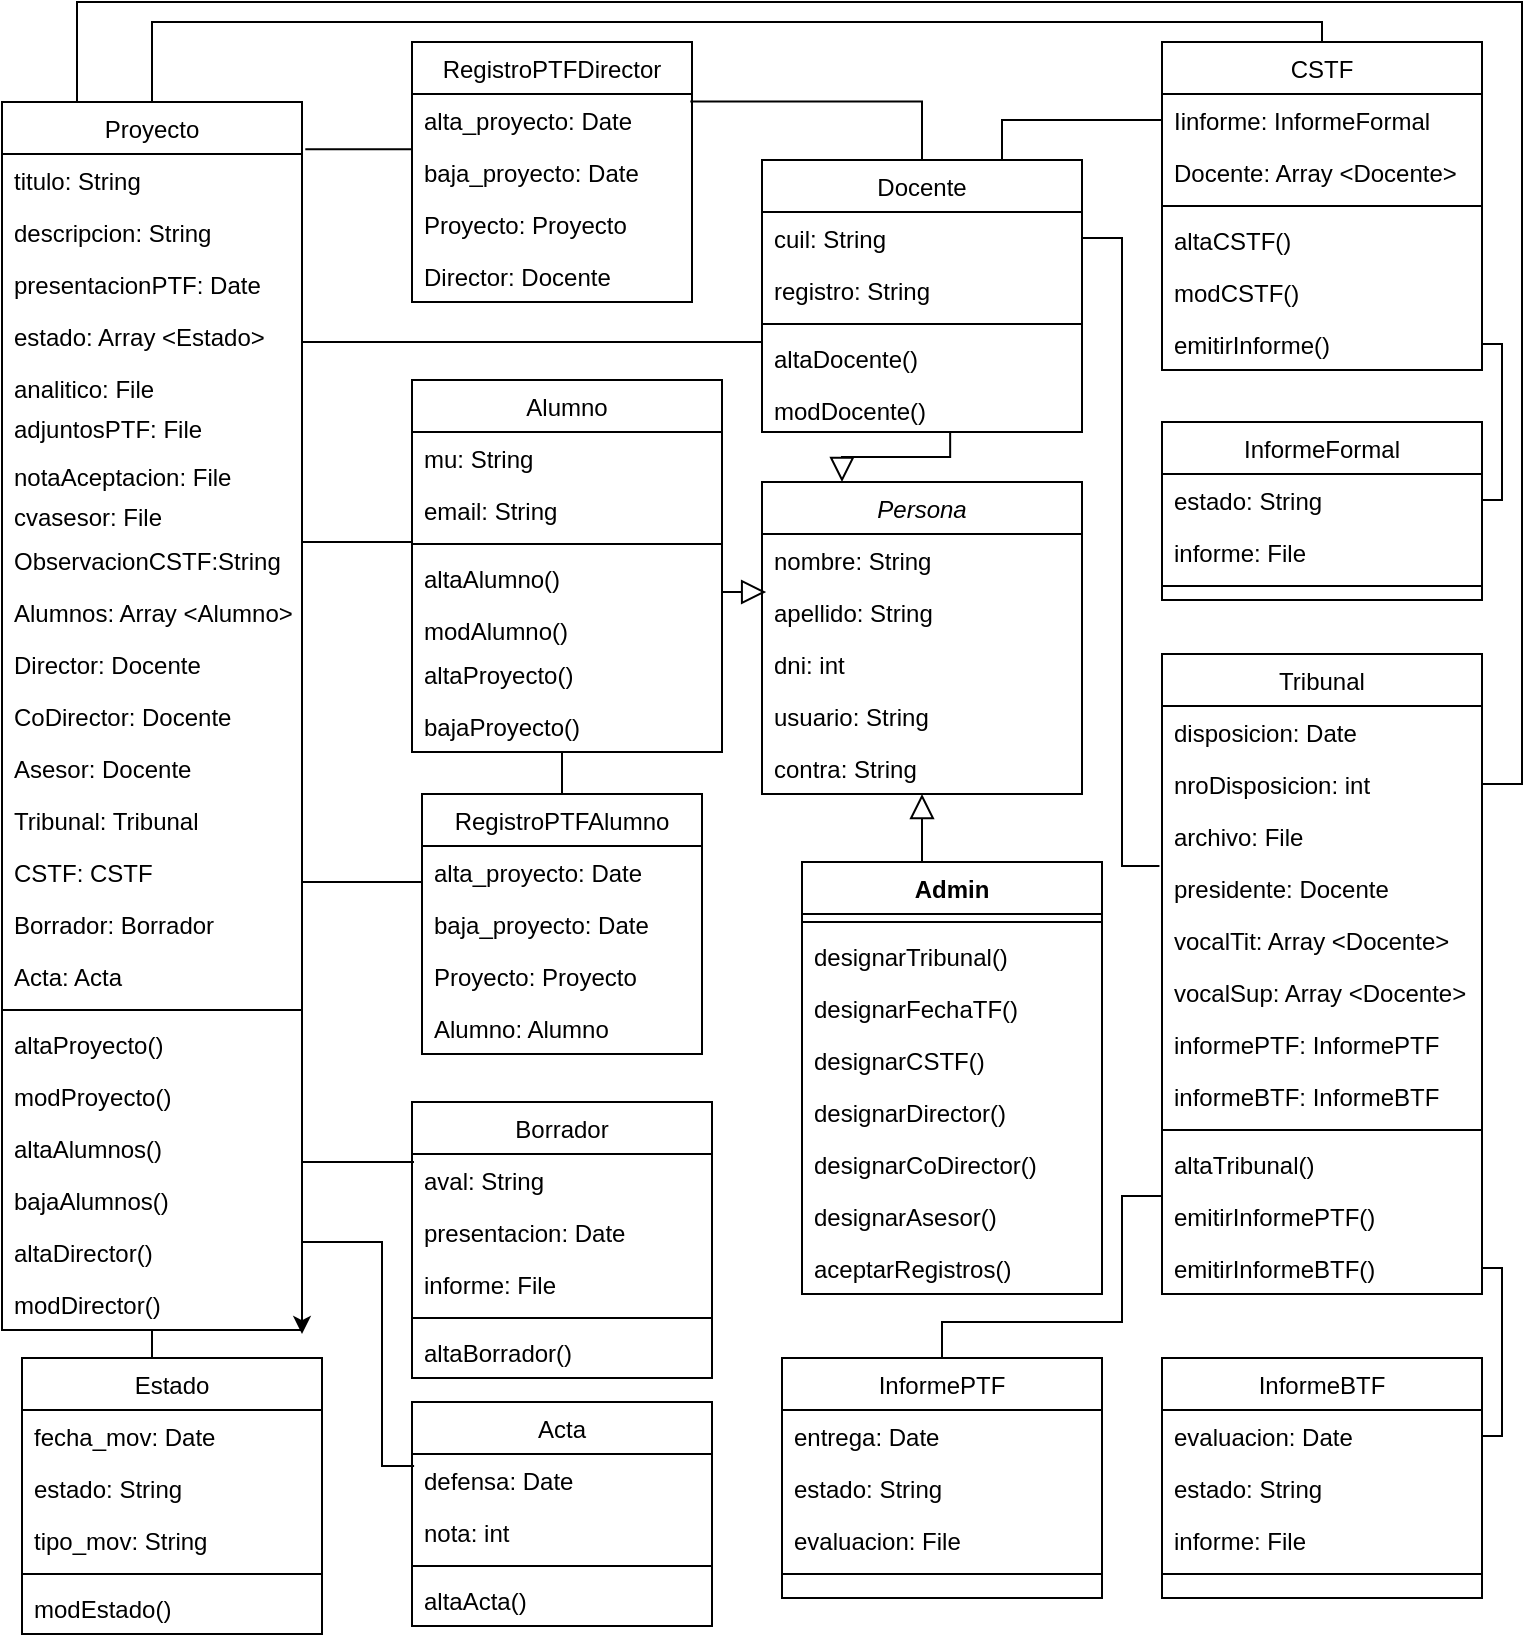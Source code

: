 <mxfile version="21.7.1" type="github">
  <diagram id="C5RBs43oDa-KdzZeNtuy" name="Page-1">
    <mxGraphModel dx="1674" dy="824" grid="1" gridSize="10" guides="1" tooltips="1" connect="1" arrows="1" fold="1" page="1" pageScale="1" pageWidth="827" pageHeight="1169" math="0" shadow="0">
      <root>
        <mxCell id="WIyWlLk6GJQsqaUBKTNV-0" />
        <mxCell id="WIyWlLk6GJQsqaUBKTNV-1" parent="WIyWlLk6GJQsqaUBKTNV-0" />
        <mxCell id="zkfFHV4jXpPFQw0GAbJ--0" value="Persona" style="swimlane;fontStyle=2;align=center;verticalAlign=top;childLayout=stackLayout;horizontal=1;startSize=26;horizontalStack=0;resizeParent=1;resizeLast=0;collapsible=1;marginBottom=0;rounded=0;shadow=0;strokeWidth=1;" parent="WIyWlLk6GJQsqaUBKTNV-1" vertex="1">
          <mxGeometry x="420" y="450" width="160" height="156" as="geometry">
            <mxRectangle x="230" y="140" width="160" height="26" as="alternateBounds" />
          </mxGeometry>
        </mxCell>
        <mxCell id="zkfFHV4jXpPFQw0GAbJ--1" value="nombre: String" style="text;align=left;verticalAlign=top;spacingLeft=4;spacingRight=4;overflow=hidden;rotatable=0;points=[[0,0.5],[1,0.5]];portConstraint=eastwest;" parent="zkfFHV4jXpPFQw0GAbJ--0" vertex="1">
          <mxGeometry y="26" width="160" height="26" as="geometry" />
        </mxCell>
        <mxCell id="zkfFHV4jXpPFQw0GAbJ--2" value="apellido: String" style="text;align=left;verticalAlign=top;spacingLeft=4;spacingRight=4;overflow=hidden;rotatable=0;points=[[0,0.5],[1,0.5]];portConstraint=eastwest;rounded=0;shadow=0;html=0;" parent="zkfFHV4jXpPFQw0GAbJ--0" vertex="1">
          <mxGeometry y="52" width="160" height="26" as="geometry" />
        </mxCell>
        <mxCell id="zkfFHV4jXpPFQw0GAbJ--3" value="dni: int&#xa;&#xa;" style="text;align=left;verticalAlign=top;spacingLeft=4;spacingRight=4;overflow=hidden;rotatable=0;points=[[0,0.5],[1,0.5]];portConstraint=eastwest;rounded=0;shadow=0;html=0;" parent="zkfFHV4jXpPFQw0GAbJ--0" vertex="1">
          <mxGeometry y="78" width="160" height="26" as="geometry" />
        </mxCell>
        <mxCell id="7Mly_BTtdw34i1whpnwI-66" value="usuario: String" style="text;align=left;verticalAlign=top;spacingLeft=4;spacingRight=4;overflow=hidden;rotatable=0;points=[[0,0.5],[1,0.5]];portConstraint=eastwest;rounded=0;shadow=0;html=0;" parent="zkfFHV4jXpPFQw0GAbJ--0" vertex="1">
          <mxGeometry y="104" width="160" height="26" as="geometry" />
        </mxCell>
        <mxCell id="7Mly_BTtdw34i1whpnwI-67" value="contra: String" style="text;align=left;verticalAlign=top;spacingLeft=4;spacingRight=4;overflow=hidden;rotatable=0;points=[[0,0.5],[1,0.5]];portConstraint=eastwest;rounded=0;shadow=0;html=0;" parent="zkfFHV4jXpPFQw0GAbJ--0" vertex="1">
          <mxGeometry y="130" width="160" height="26" as="geometry" />
        </mxCell>
        <mxCell id="zkfFHV4jXpPFQw0GAbJ--6" value="Alumno" style="swimlane;fontStyle=0;align=center;verticalAlign=top;childLayout=stackLayout;horizontal=1;startSize=26;horizontalStack=0;resizeParent=1;resizeLast=0;collapsible=1;marginBottom=0;rounded=0;shadow=0;strokeWidth=1;" parent="WIyWlLk6GJQsqaUBKTNV-1" vertex="1">
          <mxGeometry x="245" y="399" width="155" height="186" as="geometry">
            <mxRectangle x="130" y="380" width="160" height="26" as="alternateBounds" />
          </mxGeometry>
        </mxCell>
        <mxCell id="zkfFHV4jXpPFQw0GAbJ--7" value="mu: String" style="text;align=left;verticalAlign=top;spacingLeft=4;spacingRight=4;overflow=hidden;rotatable=0;points=[[0,0.5],[1,0.5]];portConstraint=eastwest;" parent="zkfFHV4jXpPFQw0GAbJ--6" vertex="1">
          <mxGeometry y="26" width="155" height="26" as="geometry" />
        </mxCell>
        <mxCell id="zkfFHV4jXpPFQw0GAbJ--8" value="email: String" style="text;align=left;verticalAlign=top;spacingLeft=4;spacingRight=4;overflow=hidden;rotatable=0;points=[[0,0.5],[1,0.5]];portConstraint=eastwest;rounded=0;shadow=0;html=0;" parent="zkfFHV4jXpPFQw0GAbJ--6" vertex="1">
          <mxGeometry y="52" width="155" height="26" as="geometry" />
        </mxCell>
        <mxCell id="zkfFHV4jXpPFQw0GAbJ--9" value="" style="line;html=1;strokeWidth=1;align=left;verticalAlign=middle;spacingTop=-1;spacingLeft=3;spacingRight=3;rotatable=0;labelPosition=right;points=[];portConstraint=eastwest;" parent="zkfFHV4jXpPFQw0GAbJ--6" vertex="1">
          <mxGeometry y="78" width="155" height="8" as="geometry" />
        </mxCell>
        <mxCell id="zkfFHV4jXpPFQw0GAbJ--11" value="altaAlumno()" style="text;align=left;verticalAlign=top;spacingLeft=4;spacingRight=4;overflow=hidden;rotatable=0;points=[[0,0.5],[1,0.5]];portConstraint=eastwest;" parent="zkfFHV4jXpPFQw0GAbJ--6" vertex="1">
          <mxGeometry y="86" width="155" height="26" as="geometry" />
        </mxCell>
        <mxCell id="7Mly_BTtdw34i1whpnwI-2" value="modAlumno()" style="text;align=left;verticalAlign=top;spacingLeft=4;spacingRight=4;overflow=hidden;rotatable=0;points=[[0,0.5],[1,0.5]];portConstraint=eastwest;" parent="zkfFHV4jXpPFQw0GAbJ--6" vertex="1">
          <mxGeometry y="112" width="155" height="22" as="geometry" />
        </mxCell>
        <mxCell id="7Mly_BTtdw34i1whpnwI-3" value="altaProyecto()&#xa;" style="text;align=left;verticalAlign=top;spacingLeft=4;spacingRight=4;overflow=hidden;rotatable=0;points=[[0,0.5],[1,0.5]];portConstraint=eastwest;" parent="zkfFHV4jXpPFQw0GAbJ--6" vertex="1">
          <mxGeometry y="134" width="155" height="26" as="geometry" />
        </mxCell>
        <mxCell id="7Mly_BTtdw34i1whpnwI-4" value="bajaProyecto()&#xa;" style="text;align=left;verticalAlign=top;spacingLeft=4;spacingRight=4;overflow=hidden;rotatable=0;points=[[0,0.5],[1,0.5]];portConstraint=eastwest;" parent="zkfFHV4jXpPFQw0GAbJ--6" vertex="1">
          <mxGeometry y="160" width="155" height="24" as="geometry" />
        </mxCell>
        <mxCell id="zkfFHV4jXpPFQw0GAbJ--12" value="" style="endArrow=block;endSize=10;endFill=0;shadow=0;strokeWidth=1;rounded=0;edgeStyle=elbowEdgeStyle;elbow=vertical;entryX=0.013;entryY=1.115;entryDx=0;entryDy=0;entryPerimeter=0;" parent="WIyWlLk6GJQsqaUBKTNV-1" source="zkfFHV4jXpPFQw0GAbJ--6" target="zkfFHV4jXpPFQw0GAbJ--1" edge="1">
          <mxGeometry width="160" relative="1" as="geometry">
            <mxPoint x="200" y="203" as="sourcePoint" />
            <mxPoint x="200" y="203" as="targetPoint" />
          </mxGeometry>
        </mxCell>
        <mxCell id="zkfFHV4jXpPFQw0GAbJ--13" value="Docente&#xa;" style="swimlane;fontStyle=0;align=center;verticalAlign=top;childLayout=stackLayout;horizontal=1;startSize=26;horizontalStack=0;resizeParent=1;resizeLast=0;collapsible=1;marginBottom=0;rounded=0;shadow=0;strokeWidth=1;" parent="WIyWlLk6GJQsqaUBKTNV-1" vertex="1">
          <mxGeometry x="420" y="289" width="160" height="136" as="geometry">
            <mxRectangle x="340" y="380" width="170" height="26" as="alternateBounds" />
          </mxGeometry>
        </mxCell>
        <mxCell id="zkfFHV4jXpPFQw0GAbJ--14" value="cuil: String" style="text;align=left;verticalAlign=top;spacingLeft=4;spacingRight=4;overflow=hidden;rotatable=0;points=[[0,0.5],[1,0.5]];portConstraint=eastwest;" parent="zkfFHV4jXpPFQw0GAbJ--13" vertex="1">
          <mxGeometry y="26" width="160" height="26" as="geometry" />
        </mxCell>
        <mxCell id="7Mly_BTtdw34i1whpnwI-275" value="registro: String" style="text;align=left;verticalAlign=top;spacingLeft=4;spacingRight=4;overflow=hidden;rotatable=0;points=[[0,0.5],[1,0.5]];portConstraint=eastwest;" parent="zkfFHV4jXpPFQw0GAbJ--13" vertex="1">
          <mxGeometry y="52" width="160" height="26" as="geometry" />
        </mxCell>
        <mxCell id="zkfFHV4jXpPFQw0GAbJ--15" value="" style="line;html=1;strokeWidth=1;align=left;verticalAlign=middle;spacingTop=-1;spacingLeft=3;spacingRight=3;rotatable=0;labelPosition=right;points=[];portConstraint=eastwest;" parent="zkfFHV4jXpPFQw0GAbJ--13" vertex="1">
          <mxGeometry y="78" width="160" height="8" as="geometry" />
        </mxCell>
        <mxCell id="7Mly_BTtdw34i1whpnwI-37" value="altaDocente()" style="text;align=left;verticalAlign=top;spacingLeft=4;spacingRight=4;overflow=hidden;rotatable=0;points=[[0,0.5],[1,0.5]];portConstraint=eastwest;" parent="zkfFHV4jXpPFQw0GAbJ--13" vertex="1">
          <mxGeometry y="86" width="160" height="26" as="geometry" />
        </mxCell>
        <mxCell id="7Mly_BTtdw34i1whpnwI-38" value="modDocente()" style="text;align=left;verticalAlign=top;spacingLeft=4;spacingRight=4;overflow=hidden;rotatable=0;points=[[0,0.5],[1,0.5]];portConstraint=eastwest;" parent="zkfFHV4jXpPFQw0GAbJ--13" vertex="1">
          <mxGeometry y="112" width="160" height="24" as="geometry" />
        </mxCell>
        <mxCell id="zkfFHV4jXpPFQw0GAbJ--16" value="" style="endArrow=block;endSize=10;endFill=0;shadow=0;strokeWidth=1;rounded=0;edgeStyle=elbowEdgeStyle;elbow=vertical;exitX=0.588;exitY=1;exitDx=0;exitDy=0;entryX=0.25;entryY=0;entryDx=0;entryDy=0;exitPerimeter=0;" parent="WIyWlLk6GJQsqaUBKTNV-1" source="7Mly_BTtdw34i1whpnwI-38" target="zkfFHV4jXpPFQw0GAbJ--0" edge="1">
          <mxGeometry width="160" relative="1" as="geometry">
            <mxPoint x="210" y="373" as="sourcePoint" />
            <mxPoint x="470" y="430" as="targetPoint" />
            <Array as="points" />
          </mxGeometry>
        </mxCell>
        <mxCell id="zkfFHV4jXpPFQw0GAbJ--17" value="Proyecto" style="swimlane;fontStyle=0;align=center;verticalAlign=top;childLayout=stackLayout;horizontal=1;startSize=26;horizontalStack=0;resizeParent=1;resizeLast=0;collapsible=1;marginBottom=0;rounded=0;shadow=0;strokeWidth=1;" parent="WIyWlLk6GJQsqaUBKTNV-1" vertex="1">
          <mxGeometry x="40" y="260" width="150" height="614" as="geometry">
            <mxRectangle x="130" y="570" width="160" height="26" as="alternateBounds" />
          </mxGeometry>
        </mxCell>
        <mxCell id="7Mly_BTtdw34i1whpnwI-48" value="titulo: String" style="text;align=left;verticalAlign=top;spacingLeft=4;spacingRight=4;overflow=hidden;rotatable=0;points=[[0,0.5],[1,0.5]];portConstraint=eastwest;" parent="zkfFHV4jXpPFQw0GAbJ--17" vertex="1">
          <mxGeometry y="26" width="150" height="26" as="geometry" />
        </mxCell>
        <mxCell id="7Mly_BTtdw34i1whpnwI-49" value="descripcion: String" style="text;align=left;verticalAlign=top;spacingLeft=4;spacingRight=4;overflow=hidden;rotatable=0;points=[[0,0.5],[1,0.5]];portConstraint=eastwest;" parent="zkfFHV4jXpPFQw0GAbJ--17" vertex="1">
          <mxGeometry y="52" width="150" height="26" as="geometry" />
        </mxCell>
        <mxCell id="7Mly_BTtdw34i1whpnwI-41" value="presentacionPTF: Date" style="text;align=left;verticalAlign=top;spacingLeft=4;spacingRight=4;overflow=hidden;rotatable=0;points=[[0,0.5],[1,0.5]];portConstraint=eastwest;" parent="zkfFHV4jXpPFQw0GAbJ--17" vertex="1">
          <mxGeometry y="78" width="150" height="26" as="geometry" />
        </mxCell>
        <mxCell id="7Mly_BTtdw34i1whpnwI-200" value="estado: Array &lt;Estado&gt;" style="text;align=left;verticalAlign=top;spacingLeft=4;spacingRight=4;overflow=hidden;rotatable=0;points=[[0,0.5],[1,0.5]];portConstraint=eastwest;" parent="zkfFHV4jXpPFQw0GAbJ--17" vertex="1">
          <mxGeometry y="104" width="150" height="26" as="geometry" />
        </mxCell>
        <mxCell id="7Mly_BTtdw34i1whpnwI-53" value="analitico: File" style="text;align=left;verticalAlign=top;spacingLeft=4;spacingRight=4;overflow=hidden;rotatable=0;points=[[0,0.5],[1,0.5]];portConstraint=eastwest;" parent="zkfFHV4jXpPFQw0GAbJ--17" vertex="1">
          <mxGeometry y="130" width="150" height="20" as="geometry" />
        </mxCell>
        <mxCell id="7Mly_BTtdw34i1whpnwI-52" value="adjuntosPTF: File" style="text;align=left;verticalAlign=top;spacingLeft=4;spacingRight=4;overflow=hidden;rotatable=0;points=[[0,0.5],[1,0.5]];portConstraint=eastwest;" parent="zkfFHV4jXpPFQw0GAbJ--17" vertex="1">
          <mxGeometry y="150" width="150" height="24" as="geometry" />
        </mxCell>
        <mxCell id="7Mly_BTtdw34i1whpnwI-50" value="notaAceptacion: File" style="text;align=left;verticalAlign=top;spacingLeft=4;spacingRight=4;overflow=hidden;rotatable=0;points=[[0,0.5],[1,0.5]];portConstraint=eastwest;" parent="zkfFHV4jXpPFQw0GAbJ--17" vertex="1">
          <mxGeometry y="174" width="150" height="20" as="geometry" />
        </mxCell>
        <mxCell id="7Mly_BTtdw34i1whpnwI-54" value="cvasesor: File" style="text;align=left;verticalAlign=top;spacingLeft=4;spacingRight=4;overflow=hidden;rotatable=0;points=[[0,0.5],[1,0.5]];portConstraint=eastwest;" parent="zkfFHV4jXpPFQw0GAbJ--17" vertex="1">
          <mxGeometry y="194" width="150" height="22" as="geometry" />
        </mxCell>
        <mxCell id="1zvsKbtkhT0saR-_APPX-0" value="ObservacionCSTF:String" style="text;align=left;verticalAlign=top;spacingLeft=4;spacingRight=4;overflow=hidden;rotatable=0;points=[[0,0.5],[1,0.5]];portConstraint=eastwest;" vertex="1" parent="zkfFHV4jXpPFQw0GAbJ--17">
          <mxGeometry y="216" width="150" height="26" as="geometry" />
        </mxCell>
        <mxCell id="7Mly_BTtdw34i1whpnwI-137" value="Alumnos: Array &lt;Alumno&gt;" style="text;align=left;verticalAlign=top;spacingLeft=4;spacingRight=4;overflow=hidden;rotatable=0;points=[[0,0.5],[1,0.5]];portConstraint=eastwest;" parent="zkfFHV4jXpPFQw0GAbJ--17" vertex="1">
          <mxGeometry y="242" width="150" height="26" as="geometry" />
        </mxCell>
        <mxCell id="7Mly_BTtdw34i1whpnwI-40" value="Director: Docente&#xa;" style="text;align=left;verticalAlign=top;spacingLeft=4;spacingRight=4;overflow=hidden;rotatable=0;points=[[0,0.5],[1,0.5]];portConstraint=eastwest;" parent="zkfFHV4jXpPFQw0GAbJ--17" vertex="1">
          <mxGeometry y="268" width="150" height="26" as="geometry" />
        </mxCell>
        <mxCell id="7Mly_BTtdw34i1whpnwI-39" value="CoDirector: Docente&#xa;" style="text;align=left;verticalAlign=top;spacingLeft=4;spacingRight=4;overflow=hidden;rotatable=0;points=[[0,0.5],[1,0.5]];portConstraint=eastwest;" parent="zkfFHV4jXpPFQw0GAbJ--17" vertex="1">
          <mxGeometry y="294" width="150" height="26" as="geometry" />
        </mxCell>
        <mxCell id="7Mly_BTtdw34i1whpnwI-47" value="Asesor: Docente" style="text;align=left;verticalAlign=top;spacingLeft=4;spacingRight=4;overflow=hidden;rotatable=0;points=[[0,0.5],[1,0.5]];portConstraint=eastwest;" parent="zkfFHV4jXpPFQw0GAbJ--17" vertex="1">
          <mxGeometry y="320" width="150" height="26" as="geometry" />
        </mxCell>
        <mxCell id="7Mly_BTtdw34i1whpnwI-114" value="Tribunal: Tribunal&#xa;" style="text;align=left;verticalAlign=top;spacingLeft=4;spacingRight=4;overflow=hidden;rotatable=0;points=[[0,0.5],[1,0.5]];portConstraint=eastwest;" parent="zkfFHV4jXpPFQw0GAbJ--17" vertex="1">
          <mxGeometry y="346" width="150" height="26" as="geometry" />
        </mxCell>
        <mxCell id="7Mly_BTtdw34i1whpnwI-115" value="CSTF: CSTF" style="text;align=left;verticalAlign=top;spacingLeft=4;spacingRight=4;overflow=hidden;rotatable=0;points=[[0,0.5],[1,0.5]];portConstraint=eastwest;" parent="zkfFHV4jXpPFQw0GAbJ--17" vertex="1">
          <mxGeometry y="372" width="150" height="26" as="geometry" />
        </mxCell>
        <mxCell id="7Mly_BTtdw34i1whpnwI-166" value="Borrador: Borrador" style="text;align=left;verticalAlign=top;spacingLeft=4;spacingRight=4;overflow=hidden;rotatable=0;points=[[0,0.5],[1,0.5]];portConstraint=eastwest;" parent="zkfFHV4jXpPFQw0GAbJ--17" vertex="1">
          <mxGeometry y="398" width="150" height="26" as="geometry" />
        </mxCell>
        <mxCell id="7Mly_BTtdw34i1whpnwI-136" value="Acta: Acta" style="text;align=left;verticalAlign=top;spacingLeft=4;spacingRight=4;overflow=hidden;rotatable=0;points=[[0,0.5],[1,0.5]];portConstraint=eastwest;" parent="zkfFHV4jXpPFQw0GAbJ--17" vertex="1">
          <mxGeometry y="424" width="150" height="26" as="geometry" />
        </mxCell>
        <mxCell id="zkfFHV4jXpPFQw0GAbJ--23" value="" style="line;html=1;strokeWidth=1;align=left;verticalAlign=middle;spacingTop=-1;spacingLeft=3;spacingRight=3;rotatable=0;labelPosition=right;points=[];portConstraint=eastwest;" parent="zkfFHV4jXpPFQw0GAbJ--17" vertex="1">
          <mxGeometry y="450" width="150" height="8" as="geometry" />
        </mxCell>
        <mxCell id="zkfFHV4jXpPFQw0GAbJ--24" value="altaProyecto()" style="text;align=left;verticalAlign=top;spacingLeft=4;spacingRight=4;overflow=hidden;rotatable=0;points=[[0,0.5],[1,0.5]];portConstraint=eastwest;" parent="zkfFHV4jXpPFQw0GAbJ--17" vertex="1">
          <mxGeometry y="458" width="150" height="26" as="geometry" />
        </mxCell>
        <mxCell id="7Mly_BTtdw34i1whpnwI-194" value="modProyecto()" style="text;align=left;verticalAlign=top;spacingLeft=4;spacingRight=4;overflow=hidden;rotatable=0;points=[[0,0.5],[1,0.5]];portConstraint=eastwest;" parent="zkfFHV4jXpPFQw0GAbJ--17" vertex="1">
          <mxGeometry y="484" width="150" height="26" as="geometry" />
        </mxCell>
        <mxCell id="zkfFHV4jXpPFQw0GAbJ--25" value="altaAlumnos()" style="text;align=left;verticalAlign=top;spacingLeft=4;spacingRight=4;overflow=hidden;rotatable=0;points=[[0,0.5],[1,0.5]];portConstraint=eastwest;" parent="zkfFHV4jXpPFQw0GAbJ--17" vertex="1">
          <mxGeometry y="510" width="150" height="26" as="geometry" />
        </mxCell>
        <mxCell id="7Mly_BTtdw34i1whpnwI-44" value="bajaAlumnos()" style="text;align=left;verticalAlign=top;spacingLeft=4;spacingRight=4;overflow=hidden;rotatable=0;points=[[0,0.5],[1,0.5]];portConstraint=eastwest;" parent="zkfFHV4jXpPFQw0GAbJ--17" vertex="1">
          <mxGeometry y="536" width="150" height="26" as="geometry" />
        </mxCell>
        <mxCell id="7Mly_BTtdw34i1whpnwI-45" value="altaDirector()" style="text;align=left;verticalAlign=top;spacingLeft=4;spacingRight=4;overflow=hidden;rotatable=0;points=[[0,0.5],[1,0.5]];portConstraint=eastwest;" parent="zkfFHV4jXpPFQw0GAbJ--17" vertex="1">
          <mxGeometry y="562" width="150" height="26" as="geometry" />
        </mxCell>
        <mxCell id="7Mly_BTtdw34i1whpnwI-46" value="modDirector()" style="text;align=left;verticalAlign=top;spacingLeft=4;spacingRight=4;overflow=hidden;rotatable=0;points=[[0,0.5],[1,0.5]];portConstraint=eastwest;" parent="zkfFHV4jXpPFQw0GAbJ--17" vertex="1">
          <mxGeometry y="588" width="150" height="26" as="geometry" />
        </mxCell>
        <mxCell id="7Mly_BTtdw34i1whpnwI-230" style="edgeStyle=orthogonalEdgeStyle;rounded=0;orthogonalLoop=1;jettySize=auto;html=1;exitX=1;exitY=1;exitDx=0;exitDy=0;entryX=1;entryY=1.077;entryDx=0;entryDy=0;entryPerimeter=0;" parent="zkfFHV4jXpPFQw0GAbJ--17" source="zkfFHV4jXpPFQw0GAbJ--17" target="7Mly_BTtdw34i1whpnwI-46" edge="1">
          <mxGeometry relative="1" as="geometry" />
        </mxCell>
        <mxCell id="7Mly_BTtdw34i1whpnwI-5" value="" style="endArrow=none;html=1;edgeStyle=orthogonalEdgeStyle;rounded=0;" parent="WIyWlLk6GJQsqaUBKTNV-1" edge="1">
          <mxGeometry relative="1" as="geometry">
            <mxPoint x="245" y="490" as="sourcePoint" />
            <mxPoint x="190" y="480" as="targetPoint" />
            <Array as="points">
              <mxPoint x="245" y="480" />
            </Array>
          </mxGeometry>
        </mxCell>
        <mxCell id="7Mly_BTtdw34i1whpnwI-15" value="" style="endArrow=none;html=1;edgeStyle=orthogonalEdgeStyle;rounded=0;exitX=0;exitY=0.5;exitDx=0;exitDy=0;entryX=1;entryY=0.5;entryDx=0;entryDy=0;" parent="WIyWlLk6GJQsqaUBKTNV-1" target="7Mly_BTtdw34i1whpnwI-200" edge="1">
          <mxGeometry relative="1" as="geometry">
            <mxPoint x="420" y="330" as="sourcePoint" />
            <mxPoint x="193" y="334" as="targetPoint" />
            <Array as="points">
              <mxPoint x="420" y="380" />
              <mxPoint x="190" y="380" />
            </Array>
          </mxGeometry>
        </mxCell>
        <mxCell id="7Mly_BTtdw34i1whpnwI-61" value="CSTF" style="swimlane;fontStyle=0;align=center;verticalAlign=top;childLayout=stackLayout;horizontal=1;startSize=26;horizontalStack=0;resizeParent=1;resizeLast=0;collapsible=1;marginBottom=0;rounded=0;shadow=0;strokeWidth=1;" parent="WIyWlLk6GJQsqaUBKTNV-1" vertex="1">
          <mxGeometry x="620" y="230" width="160" height="164" as="geometry">
            <mxRectangle x="340" y="380" width="170" height="26" as="alternateBounds" />
          </mxGeometry>
        </mxCell>
        <mxCell id="7Mly_BTtdw34i1whpnwI-265" value="Iinforme: InformeFormal" style="text;align=left;verticalAlign=top;spacingLeft=4;spacingRight=4;overflow=hidden;rotatable=0;points=[[0,0.5],[1,0.5]];portConstraint=eastwest;" parent="7Mly_BTtdw34i1whpnwI-61" vertex="1">
          <mxGeometry y="26" width="160" height="26" as="geometry" />
        </mxCell>
        <mxCell id="7Mly_BTtdw34i1whpnwI-116" value="Docente: Array &lt;Docente&gt;" style="text;align=left;verticalAlign=top;spacingLeft=4;spacingRight=4;overflow=hidden;rotatable=0;points=[[0,0.5],[1,0.5]];portConstraint=eastwest;" parent="7Mly_BTtdw34i1whpnwI-61" vertex="1">
          <mxGeometry y="52" width="160" height="26" as="geometry" />
        </mxCell>
        <mxCell id="7Mly_BTtdw34i1whpnwI-63" value="" style="line;html=1;strokeWidth=1;align=left;verticalAlign=middle;spacingTop=-1;spacingLeft=3;spacingRight=3;rotatable=0;labelPosition=right;points=[];portConstraint=eastwest;" parent="7Mly_BTtdw34i1whpnwI-61" vertex="1">
          <mxGeometry y="78" width="160" height="8" as="geometry" />
        </mxCell>
        <mxCell id="7Mly_BTtdw34i1whpnwI-203" value="altaCSTF()" style="text;align=left;verticalAlign=top;spacingLeft=4;spacingRight=4;overflow=hidden;rotatable=0;points=[[0,0.5],[1,0.5]];portConstraint=eastwest;" parent="7Mly_BTtdw34i1whpnwI-61" vertex="1">
          <mxGeometry y="86" width="160" height="26" as="geometry" />
        </mxCell>
        <mxCell id="7Mly_BTtdw34i1whpnwI-202" value="modCSTF()" style="text;align=left;verticalAlign=top;spacingLeft=4;spacingRight=4;overflow=hidden;rotatable=0;points=[[0,0.5],[1,0.5]];portConstraint=eastwest;" parent="7Mly_BTtdw34i1whpnwI-61" vertex="1">
          <mxGeometry y="112" width="160" height="26" as="geometry" />
        </mxCell>
        <mxCell id="7Mly_BTtdw34i1whpnwI-64" value="emitirInforme()" style="text;align=left;verticalAlign=top;spacingLeft=4;spacingRight=4;overflow=hidden;rotatable=0;points=[[0,0.5],[1,0.5]];portConstraint=eastwest;" parent="7Mly_BTtdw34i1whpnwI-61" vertex="1">
          <mxGeometry y="138" width="160" height="26" as="geometry" />
        </mxCell>
        <mxCell id="7Mly_BTtdw34i1whpnwI-71" value="Tribunal" style="swimlane;fontStyle=0;align=center;verticalAlign=top;childLayout=stackLayout;horizontal=1;startSize=26;horizontalStack=0;resizeParent=1;resizeLast=0;collapsible=1;marginBottom=0;rounded=0;shadow=0;strokeWidth=1;" parent="WIyWlLk6GJQsqaUBKTNV-1" vertex="1">
          <mxGeometry x="620" y="536" width="160" height="320" as="geometry">
            <mxRectangle x="130" y="380" width="160" height="26" as="alternateBounds" />
          </mxGeometry>
        </mxCell>
        <mxCell id="7Mly_BTtdw34i1whpnwI-80" value="disposicion: Date&#xa;" style="text;align=left;verticalAlign=top;spacingLeft=4;spacingRight=4;overflow=hidden;rotatable=0;points=[[0,0.5],[1,0.5]];portConstraint=eastwest;" parent="7Mly_BTtdw34i1whpnwI-71" vertex="1">
          <mxGeometry y="26" width="160" height="26" as="geometry" />
        </mxCell>
        <mxCell id="7Mly_BTtdw34i1whpnwI-81" value="nroDisposicion: int" style="text;align=left;verticalAlign=top;spacingLeft=4;spacingRight=4;overflow=hidden;rotatable=0;points=[[0,0.5],[1,0.5]];portConstraint=eastwest;" parent="7Mly_BTtdw34i1whpnwI-71" vertex="1">
          <mxGeometry y="52" width="160" height="26" as="geometry" />
        </mxCell>
        <mxCell id="7Mly_BTtdw34i1whpnwI-82" value="archivo: File" style="text;align=left;verticalAlign=top;spacingLeft=4;spacingRight=4;overflow=hidden;rotatable=0;points=[[0,0.5],[1,0.5]];portConstraint=eastwest;" parent="7Mly_BTtdw34i1whpnwI-71" vertex="1">
          <mxGeometry y="78" width="160" height="26" as="geometry" />
        </mxCell>
        <mxCell id="7Mly_BTtdw34i1whpnwI-72" value="presidente: Docente" style="text;align=left;verticalAlign=top;spacingLeft=4;spacingRight=4;overflow=hidden;rotatable=0;points=[[0,0.5],[1,0.5]];portConstraint=eastwest;" parent="7Mly_BTtdw34i1whpnwI-71" vertex="1">
          <mxGeometry y="104" width="160" height="26" as="geometry" />
        </mxCell>
        <mxCell id="7Mly_BTtdw34i1whpnwI-73" value="vocalTit: Array &lt;Docente&gt;" style="text;align=left;verticalAlign=top;spacingLeft=4;spacingRight=4;overflow=hidden;rotatable=0;points=[[0,0.5],[1,0.5]];portConstraint=eastwest;rounded=0;shadow=0;html=0;" parent="7Mly_BTtdw34i1whpnwI-71" vertex="1">
          <mxGeometry y="130" width="160" height="26" as="geometry" />
        </mxCell>
        <mxCell id="7Mly_BTtdw34i1whpnwI-74" value="vocalSup: Array &lt;Docente&gt;" style="text;align=left;verticalAlign=top;spacingLeft=4;spacingRight=4;overflow=hidden;rotatable=0;points=[[0,0.5],[1,0.5]];portConstraint=eastwest;rounded=0;shadow=0;html=0;" parent="7Mly_BTtdw34i1whpnwI-71" vertex="1">
          <mxGeometry y="156" width="160" height="26" as="geometry" />
        </mxCell>
        <mxCell id="7Mly_BTtdw34i1whpnwI-120" value="informePTF: InformePTF" style="text;align=left;verticalAlign=top;spacingLeft=4;spacingRight=4;overflow=hidden;rotatable=0;points=[[0,0.5],[1,0.5]];portConstraint=eastwest;rounded=0;shadow=0;html=0;" parent="7Mly_BTtdw34i1whpnwI-71" vertex="1">
          <mxGeometry y="182" width="160" height="26" as="geometry" />
        </mxCell>
        <mxCell id="7Mly_BTtdw34i1whpnwI-144" value="informeBTF: InformeBTF" style="text;align=left;verticalAlign=top;spacingLeft=4;spacingRight=4;overflow=hidden;rotatable=0;points=[[0,0.5],[1,0.5]];portConstraint=eastwest;rounded=0;shadow=0;html=0;" parent="7Mly_BTtdw34i1whpnwI-71" vertex="1">
          <mxGeometry y="208" width="160" height="26" as="geometry" />
        </mxCell>
        <mxCell id="7Mly_BTtdw34i1whpnwI-75" value="" style="line;html=1;strokeWidth=1;align=left;verticalAlign=middle;spacingTop=-1;spacingLeft=3;spacingRight=3;rotatable=0;labelPosition=right;points=[];portConstraint=eastwest;" parent="7Mly_BTtdw34i1whpnwI-71" vertex="1">
          <mxGeometry y="234" width="160" height="8" as="geometry" />
        </mxCell>
        <mxCell id="7Mly_BTtdw34i1whpnwI-76" value="altaTribunal()" style="text;align=left;verticalAlign=top;spacingLeft=4;spacingRight=4;overflow=hidden;rotatable=0;points=[[0,0.5],[1,0.5]];portConstraint=eastwest;" parent="7Mly_BTtdw34i1whpnwI-71" vertex="1">
          <mxGeometry y="242" width="160" height="26" as="geometry" />
        </mxCell>
        <mxCell id="7Mly_BTtdw34i1whpnwI-143" value="emitirInformePTF()" style="text;align=left;verticalAlign=top;spacingLeft=4;spacingRight=4;overflow=hidden;rotatable=0;points=[[0,0.5],[1,0.5]];portConstraint=eastwest;" parent="7Mly_BTtdw34i1whpnwI-71" vertex="1">
          <mxGeometry y="268" width="160" height="26" as="geometry" />
        </mxCell>
        <mxCell id="7Mly_BTtdw34i1whpnwI-83" value="emitirInformeBTF()" style="text;align=left;verticalAlign=top;spacingLeft=4;spacingRight=4;overflow=hidden;rotatable=0;points=[[0,0.5],[1,0.5]];portConstraint=eastwest;" parent="7Mly_BTtdw34i1whpnwI-71" vertex="1">
          <mxGeometry y="294" width="160" height="26" as="geometry" />
        </mxCell>
        <mxCell id="7Mly_BTtdw34i1whpnwI-84" value="InformePTF" style="swimlane;fontStyle=0;align=center;verticalAlign=top;childLayout=stackLayout;horizontal=1;startSize=26;horizontalStack=0;resizeParent=1;resizeLast=0;collapsible=1;marginBottom=0;rounded=0;shadow=0;strokeWidth=1;" parent="WIyWlLk6GJQsqaUBKTNV-1" vertex="1">
          <mxGeometry x="430" y="888" width="160" height="120" as="geometry">
            <mxRectangle x="340" y="380" width="170" height="26" as="alternateBounds" />
          </mxGeometry>
        </mxCell>
        <mxCell id="7Mly_BTtdw34i1whpnwI-89" value="entrega: Date" style="text;align=left;verticalAlign=top;spacingLeft=4;spacingRight=4;overflow=hidden;rotatable=0;points=[[0,0.5],[1,0.5]];portConstraint=eastwest;" parent="7Mly_BTtdw34i1whpnwI-84" vertex="1">
          <mxGeometry y="26" width="160" height="26" as="geometry" />
        </mxCell>
        <mxCell id="7Mly_BTtdw34i1whpnwI-90" value="estado: String" style="text;align=left;verticalAlign=top;spacingLeft=4;spacingRight=4;overflow=hidden;rotatable=0;points=[[0,0.5],[1,0.5]];portConstraint=eastwest;" parent="7Mly_BTtdw34i1whpnwI-84" vertex="1">
          <mxGeometry y="52" width="160" height="26" as="geometry" />
        </mxCell>
        <mxCell id="7Mly_BTtdw34i1whpnwI-85" value="evaluacion: File" style="text;align=left;verticalAlign=top;spacingLeft=4;spacingRight=4;overflow=hidden;rotatable=0;points=[[0,0.5],[1,0.5]];portConstraint=eastwest;" parent="7Mly_BTtdw34i1whpnwI-84" vertex="1">
          <mxGeometry y="78" width="160" height="26" as="geometry" />
        </mxCell>
        <mxCell id="7Mly_BTtdw34i1whpnwI-86" value="" style="line;html=1;strokeWidth=1;align=left;verticalAlign=middle;spacingTop=-1;spacingLeft=3;spacingRight=3;rotatable=0;labelPosition=right;points=[];portConstraint=eastwest;" parent="7Mly_BTtdw34i1whpnwI-84" vertex="1">
          <mxGeometry y="104" width="160" height="8" as="geometry" />
        </mxCell>
        <mxCell id="7Mly_BTtdw34i1whpnwI-91" value="InformeFormal" style="swimlane;fontStyle=0;align=center;verticalAlign=top;childLayout=stackLayout;horizontal=1;startSize=26;horizontalStack=0;resizeParent=1;resizeLast=0;collapsible=1;marginBottom=0;rounded=0;shadow=0;strokeWidth=1;" parent="WIyWlLk6GJQsqaUBKTNV-1" vertex="1">
          <mxGeometry x="620" y="420" width="160" height="89" as="geometry">
            <mxRectangle x="340" y="380" width="170" height="26" as="alternateBounds" />
          </mxGeometry>
        </mxCell>
        <mxCell id="7Mly_BTtdw34i1whpnwI-93" value="estado: String" style="text;align=left;verticalAlign=top;spacingLeft=4;spacingRight=4;overflow=hidden;rotatable=0;points=[[0,0.5],[1,0.5]];portConstraint=eastwest;" parent="7Mly_BTtdw34i1whpnwI-91" vertex="1">
          <mxGeometry y="26" width="160" height="26" as="geometry" />
        </mxCell>
        <mxCell id="7Mly_BTtdw34i1whpnwI-94" value="informe: File" style="text;align=left;verticalAlign=top;spacingLeft=4;spacingRight=4;overflow=hidden;rotatable=0;points=[[0,0.5],[1,0.5]];portConstraint=eastwest;" parent="7Mly_BTtdw34i1whpnwI-91" vertex="1">
          <mxGeometry y="52" width="160" height="26" as="geometry" />
        </mxCell>
        <mxCell id="7Mly_BTtdw34i1whpnwI-95" value="" style="line;html=1;strokeWidth=1;align=left;verticalAlign=middle;spacingTop=-1;spacingLeft=3;spacingRight=3;rotatable=0;labelPosition=right;points=[];portConstraint=eastwest;" parent="7Mly_BTtdw34i1whpnwI-91" vertex="1">
          <mxGeometry y="78" width="160" height="8" as="geometry" />
        </mxCell>
        <mxCell id="7Mly_BTtdw34i1whpnwI-96" value="" style="endArrow=none;html=1;edgeStyle=orthogonalEdgeStyle;rounded=0;exitX=-0.008;exitY=1.077;exitDx=0;exitDy=0;entryX=1;entryY=0.5;entryDx=0;entryDy=0;exitPerimeter=0;" parent="WIyWlLk6GJQsqaUBKTNV-1" source="7Mly_BTtdw34i1whpnwI-82" target="zkfFHV4jXpPFQw0GAbJ--14" edge="1">
          <mxGeometry relative="1" as="geometry">
            <mxPoint x="330" y="570" as="sourcePoint" />
            <mxPoint x="490" y="570" as="targetPoint" />
          </mxGeometry>
        </mxCell>
        <mxCell id="7Mly_BTtdw34i1whpnwI-127" value="RegistroPTFAlumno" style="swimlane;fontStyle=0;align=center;verticalAlign=top;childLayout=stackLayout;horizontal=1;startSize=26;horizontalStack=0;resizeParent=1;resizeLast=0;collapsible=1;marginBottom=0;rounded=0;shadow=0;strokeWidth=1;" parent="WIyWlLk6GJQsqaUBKTNV-1" vertex="1">
          <mxGeometry x="250" y="606" width="140" height="130" as="geometry">
            <mxRectangle x="340" y="380" width="170" height="26" as="alternateBounds" />
          </mxGeometry>
        </mxCell>
        <mxCell id="7Mly_BTtdw34i1whpnwI-131" value="alta_proyecto: Date" style="text;align=left;verticalAlign=top;spacingLeft=4;spacingRight=4;overflow=hidden;rotatable=0;points=[[0,0.5],[1,0.5]];portConstraint=eastwest;" parent="7Mly_BTtdw34i1whpnwI-127" vertex="1">
          <mxGeometry y="26" width="140" height="26" as="geometry" />
        </mxCell>
        <mxCell id="7Mly_BTtdw34i1whpnwI-217" value="baja_proyecto: Date" style="text;align=left;verticalAlign=top;spacingLeft=4;spacingRight=4;overflow=hidden;rotatable=0;points=[[0,0.5],[1,0.5]];portConstraint=eastwest;" parent="7Mly_BTtdw34i1whpnwI-127" vertex="1">
          <mxGeometry y="52" width="140" height="26" as="geometry" />
        </mxCell>
        <mxCell id="7Mly_BTtdw34i1whpnwI-218" value="Proyecto: Proyecto" style="text;align=left;verticalAlign=top;spacingLeft=4;spacingRight=4;overflow=hidden;rotatable=0;points=[[0,0.5],[1,0.5]];portConstraint=eastwest;" parent="7Mly_BTtdw34i1whpnwI-127" vertex="1">
          <mxGeometry y="78" width="140" height="26" as="geometry" />
        </mxCell>
        <mxCell id="7Mly_BTtdw34i1whpnwI-219" value="Alumno: Alumno" style="text;align=left;verticalAlign=top;spacingLeft=4;spacingRight=4;overflow=hidden;rotatable=0;points=[[0,0.5],[1,0.5]];portConstraint=eastwest;" parent="7Mly_BTtdw34i1whpnwI-127" vertex="1">
          <mxGeometry y="104" width="140" height="26" as="geometry" />
        </mxCell>
        <mxCell id="7Mly_BTtdw34i1whpnwI-138" value="InformeBTF" style="swimlane;fontStyle=0;align=center;verticalAlign=top;childLayout=stackLayout;horizontal=1;startSize=26;horizontalStack=0;resizeParent=1;resizeLast=0;collapsible=1;marginBottom=0;rounded=0;shadow=0;strokeWidth=1;" parent="WIyWlLk6GJQsqaUBKTNV-1" vertex="1">
          <mxGeometry x="620" y="888" width="160" height="120" as="geometry">
            <mxRectangle x="340" y="380" width="170" height="26" as="alternateBounds" />
          </mxGeometry>
        </mxCell>
        <mxCell id="7Mly_BTtdw34i1whpnwI-139" value="evaluacion: Date" style="text;align=left;verticalAlign=top;spacingLeft=4;spacingRight=4;overflow=hidden;rotatable=0;points=[[0,0.5],[1,0.5]];portConstraint=eastwest;" parent="7Mly_BTtdw34i1whpnwI-138" vertex="1">
          <mxGeometry y="26" width="160" height="26" as="geometry" />
        </mxCell>
        <mxCell id="7Mly_BTtdw34i1whpnwI-140" value="estado: String" style="text;align=left;verticalAlign=top;spacingLeft=4;spacingRight=4;overflow=hidden;rotatable=0;points=[[0,0.5],[1,0.5]];portConstraint=eastwest;" parent="7Mly_BTtdw34i1whpnwI-138" vertex="1">
          <mxGeometry y="52" width="160" height="26" as="geometry" />
        </mxCell>
        <mxCell id="7Mly_BTtdw34i1whpnwI-141" value="informe: File" style="text;align=left;verticalAlign=top;spacingLeft=4;spacingRight=4;overflow=hidden;rotatable=0;points=[[0,0.5],[1,0.5]];portConstraint=eastwest;" parent="7Mly_BTtdw34i1whpnwI-138" vertex="1">
          <mxGeometry y="78" width="160" height="26" as="geometry" />
        </mxCell>
        <mxCell id="7Mly_BTtdw34i1whpnwI-142" value="" style="line;html=1;strokeWidth=1;align=left;verticalAlign=middle;spacingTop=-1;spacingLeft=3;spacingRight=3;rotatable=0;labelPosition=right;points=[];portConstraint=eastwest;" parent="7Mly_BTtdw34i1whpnwI-138" vertex="1">
          <mxGeometry y="104" width="160" height="8" as="geometry" />
        </mxCell>
        <mxCell id="7Mly_BTtdw34i1whpnwI-148" value="" style="endArrow=none;html=1;edgeStyle=orthogonalEdgeStyle;rounded=0;entryX=0.5;entryY=0;entryDx=0;entryDy=0;exitX=0;exitY=0.5;exitDx=0;exitDy=0;" parent="WIyWlLk6GJQsqaUBKTNV-1" source="7Mly_BTtdw34i1whpnwI-83" target="7Mly_BTtdw34i1whpnwI-84" edge="1">
          <mxGeometry relative="1" as="geometry">
            <mxPoint x="335" y="752" as="sourcePoint" />
            <mxPoint x="495" y="752" as="targetPoint" />
            <Array as="points">
              <mxPoint x="600" y="807" />
              <mxPoint x="600" y="870" />
              <mxPoint x="510" y="870" />
            </Array>
          </mxGeometry>
        </mxCell>
        <mxCell id="7Mly_BTtdw34i1whpnwI-151" value="Admin" style="swimlane;fontStyle=1;align=center;verticalAlign=top;childLayout=stackLayout;horizontal=1;startSize=26;horizontalStack=0;resizeParent=1;resizeParentMax=0;resizeLast=0;collapsible=1;marginBottom=0;whiteSpace=wrap;html=1;" parent="WIyWlLk6GJQsqaUBKTNV-1" vertex="1">
          <mxGeometry x="440" y="640" width="150" height="216" as="geometry" />
        </mxCell>
        <mxCell id="7Mly_BTtdw34i1whpnwI-153" value="" style="line;strokeWidth=1;fillColor=none;align=left;verticalAlign=middle;spacingTop=-1;spacingLeft=3;spacingRight=3;rotatable=0;labelPosition=right;points=[];portConstraint=eastwest;strokeColor=inherit;" parent="7Mly_BTtdw34i1whpnwI-151" vertex="1">
          <mxGeometry y="26" width="150" height="8" as="geometry" />
        </mxCell>
        <mxCell id="7Mly_BTtdw34i1whpnwI-154" value="designarTribunal()" style="text;strokeColor=none;fillColor=none;align=left;verticalAlign=top;spacingLeft=4;spacingRight=4;overflow=hidden;rotatable=0;points=[[0,0.5],[1,0.5]];portConstraint=eastwest;whiteSpace=wrap;html=1;" parent="7Mly_BTtdw34i1whpnwI-151" vertex="1">
          <mxGeometry y="34" width="150" height="26" as="geometry" />
        </mxCell>
        <mxCell id="7Mly_BTtdw34i1whpnwI-155" value="designarFechaTF()" style="text;strokeColor=none;fillColor=none;align=left;verticalAlign=top;spacingLeft=4;spacingRight=4;overflow=hidden;rotatable=0;points=[[0,0.5],[1,0.5]];portConstraint=eastwest;whiteSpace=wrap;html=1;" parent="7Mly_BTtdw34i1whpnwI-151" vertex="1">
          <mxGeometry y="60" width="150" height="26" as="geometry" />
        </mxCell>
        <mxCell id="7Mly_BTtdw34i1whpnwI-234" value="designarCSTF()" style="text;strokeColor=none;fillColor=none;align=left;verticalAlign=top;spacingLeft=4;spacingRight=4;overflow=hidden;rotatable=0;points=[[0,0.5],[1,0.5]];portConstraint=eastwest;whiteSpace=wrap;html=1;" parent="7Mly_BTtdw34i1whpnwI-151" vertex="1">
          <mxGeometry y="86" width="150" height="26" as="geometry" />
        </mxCell>
        <mxCell id="7Mly_BTtdw34i1whpnwI-235" value="designarDirector()" style="text;strokeColor=none;fillColor=none;align=left;verticalAlign=top;spacingLeft=4;spacingRight=4;overflow=hidden;rotatable=0;points=[[0,0.5],[1,0.5]];portConstraint=eastwest;whiteSpace=wrap;html=1;" parent="7Mly_BTtdw34i1whpnwI-151" vertex="1">
          <mxGeometry y="112" width="150" height="26" as="geometry" />
        </mxCell>
        <mxCell id="7Mly_BTtdw34i1whpnwI-236" value="designarCoDirector()" style="text;strokeColor=none;fillColor=none;align=left;verticalAlign=top;spacingLeft=4;spacingRight=4;overflow=hidden;rotatable=0;points=[[0,0.5],[1,0.5]];portConstraint=eastwest;whiteSpace=wrap;html=1;" parent="7Mly_BTtdw34i1whpnwI-151" vertex="1">
          <mxGeometry y="138" width="150" height="26" as="geometry" />
        </mxCell>
        <mxCell id="7Mly_BTtdw34i1whpnwI-237" value="designarAsesor()" style="text;strokeColor=none;fillColor=none;align=left;verticalAlign=top;spacingLeft=4;spacingRight=4;overflow=hidden;rotatable=0;points=[[0,0.5],[1,0.5]];portConstraint=eastwest;whiteSpace=wrap;html=1;" parent="7Mly_BTtdw34i1whpnwI-151" vertex="1">
          <mxGeometry y="164" width="150" height="26" as="geometry" />
        </mxCell>
        <mxCell id="7Mly_BTtdw34i1whpnwI-238" value="aceptarRegistros()" style="text;strokeColor=none;fillColor=none;align=left;verticalAlign=top;spacingLeft=4;spacingRight=4;overflow=hidden;rotatable=0;points=[[0,0.5],[1,0.5]];portConstraint=eastwest;whiteSpace=wrap;html=1;" parent="7Mly_BTtdw34i1whpnwI-151" vertex="1">
          <mxGeometry y="190" width="150" height="26" as="geometry" />
        </mxCell>
        <mxCell id="7Mly_BTtdw34i1whpnwI-156" value="" style="endArrow=block;endSize=10;endFill=0;shadow=0;strokeWidth=1;rounded=0;edgeStyle=elbowEdgeStyle;elbow=horizontal;exitX=0.5;exitY=0;exitDx=0;exitDy=0;" parent="WIyWlLk6GJQsqaUBKTNV-1" target="7Mly_BTtdw34i1whpnwI-67" edge="1">
          <mxGeometry width="160" relative="1" as="geometry">
            <mxPoint x="514.5" y="640" as="sourcePoint" />
            <mxPoint x="490" y="610" as="targetPoint" />
            <Array as="points">
              <mxPoint x="500" y="630" />
            </Array>
          </mxGeometry>
        </mxCell>
        <mxCell id="7Mly_BTtdw34i1whpnwI-157" value="Acta" style="swimlane;fontStyle=0;align=center;verticalAlign=top;childLayout=stackLayout;horizontal=1;startSize=26;horizontalStack=0;resizeParent=1;resizeLast=0;collapsible=1;marginBottom=0;rounded=0;shadow=0;strokeWidth=1;" parent="WIyWlLk6GJQsqaUBKTNV-1" vertex="1">
          <mxGeometry x="245" y="910" width="150" height="112" as="geometry">
            <mxRectangle x="340" y="380" width="170" height="26" as="alternateBounds" />
          </mxGeometry>
        </mxCell>
        <mxCell id="7Mly_BTtdw34i1whpnwI-158" value="defensa: Date" style="text;align=left;verticalAlign=top;spacingLeft=4;spacingRight=4;overflow=hidden;rotatable=0;points=[[0,0.5],[1,0.5]];portConstraint=eastwest;" parent="7Mly_BTtdw34i1whpnwI-157" vertex="1">
          <mxGeometry y="26" width="150" height="26" as="geometry" />
        </mxCell>
        <mxCell id="7Mly_BTtdw34i1whpnwI-159" value="nota: int" style="text;align=left;verticalAlign=top;spacingLeft=4;spacingRight=4;overflow=hidden;rotatable=0;points=[[0,0.5],[1,0.5]];portConstraint=eastwest;" parent="7Mly_BTtdw34i1whpnwI-157" vertex="1">
          <mxGeometry y="52" width="150" height="26" as="geometry" />
        </mxCell>
        <mxCell id="7Mly_BTtdw34i1whpnwI-161" value="" style="line;html=1;strokeWidth=1;align=left;verticalAlign=middle;spacingTop=-1;spacingLeft=3;spacingRight=3;rotatable=0;labelPosition=right;points=[];portConstraint=eastwest;" parent="7Mly_BTtdw34i1whpnwI-157" vertex="1">
          <mxGeometry y="78" width="150" height="8" as="geometry" />
        </mxCell>
        <mxCell id="7Mly_BTtdw34i1whpnwI-162" value="altaActa()" style="text;align=left;verticalAlign=top;spacingLeft=4;spacingRight=4;overflow=hidden;rotatable=0;points=[[0,0.5],[1,0.5]];portConstraint=eastwest;" parent="7Mly_BTtdw34i1whpnwI-157" vertex="1">
          <mxGeometry y="86" width="150" height="26" as="geometry" />
        </mxCell>
        <mxCell id="7Mly_BTtdw34i1whpnwI-204" value="Borrador" style="swimlane;fontStyle=0;align=center;verticalAlign=top;childLayout=stackLayout;horizontal=1;startSize=26;horizontalStack=0;resizeParent=1;resizeLast=0;collapsible=1;marginBottom=0;rounded=0;shadow=0;strokeWidth=1;" parent="WIyWlLk6GJQsqaUBKTNV-1" vertex="1">
          <mxGeometry x="245" y="760" width="150" height="138" as="geometry">
            <mxRectangle x="340" y="380" width="170" height="26" as="alternateBounds" />
          </mxGeometry>
        </mxCell>
        <mxCell id="7Mly_BTtdw34i1whpnwI-205" value="aval: String" style="text;align=left;verticalAlign=top;spacingLeft=4;spacingRight=4;overflow=hidden;rotatable=0;points=[[0,0.5],[1,0.5]];portConstraint=eastwest;" parent="7Mly_BTtdw34i1whpnwI-204" vertex="1">
          <mxGeometry y="26" width="150" height="26" as="geometry" />
        </mxCell>
        <mxCell id="7Mly_BTtdw34i1whpnwI-206" value="presentacion: Date" style="text;align=left;verticalAlign=top;spacingLeft=4;spacingRight=4;overflow=hidden;rotatable=0;points=[[0,0.5],[1,0.5]];portConstraint=eastwest;" parent="7Mly_BTtdw34i1whpnwI-204" vertex="1">
          <mxGeometry y="52" width="150" height="26" as="geometry" />
        </mxCell>
        <mxCell id="7Mly_BTtdw34i1whpnwI-207" value="informe: File" style="text;align=left;verticalAlign=top;spacingLeft=4;spacingRight=4;overflow=hidden;rotatable=0;points=[[0,0.5],[1,0.5]];portConstraint=eastwest;" parent="7Mly_BTtdw34i1whpnwI-204" vertex="1">
          <mxGeometry y="78" width="150" height="26" as="geometry" />
        </mxCell>
        <mxCell id="7Mly_BTtdw34i1whpnwI-208" value="" style="line;html=1;strokeWidth=1;align=left;verticalAlign=middle;spacingTop=-1;spacingLeft=3;spacingRight=3;rotatable=0;labelPosition=right;points=[];portConstraint=eastwest;" parent="7Mly_BTtdw34i1whpnwI-204" vertex="1">
          <mxGeometry y="104" width="150" height="8" as="geometry" />
        </mxCell>
        <mxCell id="7Mly_BTtdw34i1whpnwI-209" value="altaBorrador()" style="text;align=left;verticalAlign=top;spacingLeft=4;spacingRight=4;overflow=hidden;rotatable=0;points=[[0,0.5],[1,0.5]];portConstraint=eastwest;" parent="7Mly_BTtdw34i1whpnwI-204" vertex="1">
          <mxGeometry y="112" width="150" height="26" as="geometry" />
        </mxCell>
        <mxCell id="7Mly_BTtdw34i1whpnwI-210" value="" style="endArrow=none;html=1;edgeStyle=orthogonalEdgeStyle;rounded=0;exitX=1;exitY=0.5;exitDx=0;exitDy=0;" parent="WIyWlLk6GJQsqaUBKTNV-1" source="7Mly_BTtdw34i1whpnwI-46" edge="1">
          <mxGeometry relative="1" as="geometry">
            <mxPoint x="330" y="620" as="sourcePoint" />
            <mxPoint x="246" y="790" as="targetPoint" />
            <Array as="points">
              <mxPoint x="190" y="790" />
              <mxPoint x="246" y="790" />
            </Array>
          </mxGeometry>
        </mxCell>
        <mxCell id="7Mly_BTtdw34i1whpnwI-220" value="" style="endArrow=none;html=1;edgeStyle=orthogonalEdgeStyle;rounded=0;" parent="WIyWlLk6GJQsqaUBKTNV-1" edge="1">
          <mxGeometry relative="1" as="geometry">
            <mxPoint x="190" y="650" as="sourcePoint" />
            <mxPoint x="250" y="651" as="targetPoint" />
            <Array as="points">
              <mxPoint x="250" y="650" />
            </Array>
          </mxGeometry>
        </mxCell>
        <mxCell id="7Mly_BTtdw34i1whpnwI-231" value="" style="endArrow=none;html=1;edgeStyle=orthogonalEdgeStyle;rounded=0;entryX=0.007;entryY=0.231;entryDx=0;entryDy=0;entryPerimeter=0;" parent="WIyWlLk6GJQsqaUBKTNV-1" target="7Mly_BTtdw34i1whpnwI-158" edge="1">
          <mxGeometry relative="1" as="geometry">
            <mxPoint x="190" y="830" as="sourcePoint" />
            <mxPoint x="490" y="630" as="targetPoint" />
            <Array as="points">
              <mxPoint x="230" y="830" />
              <mxPoint x="230" y="942" />
            </Array>
          </mxGeometry>
        </mxCell>
        <mxCell id="7Mly_BTtdw34i1whpnwI-239" value="RegistroPTFDirector" style="swimlane;fontStyle=0;align=center;verticalAlign=top;childLayout=stackLayout;horizontal=1;startSize=26;horizontalStack=0;resizeParent=1;resizeLast=0;collapsible=1;marginBottom=0;rounded=0;shadow=0;strokeWidth=1;" parent="WIyWlLk6GJQsqaUBKTNV-1" vertex="1">
          <mxGeometry x="245" y="230" width="140" height="130" as="geometry">
            <mxRectangle x="340" y="380" width="170" height="26" as="alternateBounds" />
          </mxGeometry>
        </mxCell>
        <mxCell id="7Mly_BTtdw34i1whpnwI-240" value="alta_proyecto: Date" style="text;align=left;verticalAlign=top;spacingLeft=4;spacingRight=4;overflow=hidden;rotatable=0;points=[[0,0.5],[1,0.5]];portConstraint=eastwest;" parent="7Mly_BTtdw34i1whpnwI-239" vertex="1">
          <mxGeometry y="26" width="140" height="26" as="geometry" />
        </mxCell>
        <mxCell id="7Mly_BTtdw34i1whpnwI-241" value="baja_proyecto: Date" style="text;align=left;verticalAlign=top;spacingLeft=4;spacingRight=4;overflow=hidden;rotatable=0;points=[[0,0.5],[1,0.5]];portConstraint=eastwest;" parent="7Mly_BTtdw34i1whpnwI-239" vertex="1">
          <mxGeometry y="52" width="140" height="26" as="geometry" />
        </mxCell>
        <mxCell id="7Mly_BTtdw34i1whpnwI-242" value="Proyecto: Proyecto" style="text;align=left;verticalAlign=top;spacingLeft=4;spacingRight=4;overflow=hidden;rotatable=0;points=[[0,0.5],[1,0.5]];portConstraint=eastwest;" parent="7Mly_BTtdw34i1whpnwI-239" vertex="1">
          <mxGeometry y="78" width="140" height="26" as="geometry" />
        </mxCell>
        <mxCell id="7Mly_BTtdw34i1whpnwI-243" value="Director: Docente" style="text;align=left;verticalAlign=top;spacingLeft=4;spacingRight=4;overflow=hidden;rotatable=0;points=[[0,0.5],[1,0.5]];portConstraint=eastwest;" parent="7Mly_BTtdw34i1whpnwI-239" vertex="1">
          <mxGeometry y="104" width="140" height="26" as="geometry" />
        </mxCell>
        <mxCell id="7Mly_BTtdw34i1whpnwI-244" value="" style="endArrow=none;html=1;edgeStyle=orthogonalEdgeStyle;rounded=0;exitX=0.5;exitY=0;exitDx=0;exitDy=0;entryX=0.5;entryY=1;entryDx=0;entryDy=0;" parent="WIyWlLk6GJQsqaUBKTNV-1" source="7Mly_BTtdw34i1whpnwI-127" target="zkfFHV4jXpPFQw0GAbJ--6" edge="1">
          <mxGeometry relative="1" as="geometry">
            <mxPoint x="330" y="590" as="sourcePoint" />
            <mxPoint x="490" y="590" as="targetPoint" />
            <Array as="points">
              <mxPoint x="320" y="585" />
            </Array>
          </mxGeometry>
        </mxCell>
        <mxCell id="7Mly_BTtdw34i1whpnwI-247" value="" style="endArrow=none;html=1;edgeStyle=orthogonalEdgeStyle;rounded=0;exitX=1.011;exitY=-0.093;exitDx=0;exitDy=0;exitPerimeter=0;entryX=0;entryY=0.5;entryDx=0;entryDy=0;" parent="WIyWlLk6GJQsqaUBKTNV-1" source="7Mly_BTtdw34i1whpnwI-48" target="7Mly_BTtdw34i1whpnwI-240" edge="1">
          <mxGeometry relative="1" as="geometry">
            <mxPoint x="450" y="530" as="sourcePoint" />
            <mxPoint x="610" y="530" as="targetPoint" />
            <Array as="points">
              <mxPoint x="245" y="284" />
            </Array>
          </mxGeometry>
        </mxCell>
        <mxCell id="7Mly_BTtdw34i1whpnwI-250" value="" style="endArrow=none;html=1;edgeStyle=orthogonalEdgeStyle;rounded=0;exitX=0.994;exitY=0.145;exitDx=0;exitDy=0;exitPerimeter=0;entryX=0.5;entryY=0;entryDx=0;entryDy=0;" parent="WIyWlLk6GJQsqaUBKTNV-1" source="7Mly_BTtdw34i1whpnwI-240" target="zkfFHV4jXpPFQw0GAbJ--13" edge="1">
          <mxGeometry relative="1" as="geometry">
            <mxPoint x="450" y="530" as="sourcePoint" />
            <mxPoint x="490" y="300" as="targetPoint" />
          </mxGeometry>
        </mxCell>
        <mxCell id="7Mly_BTtdw34i1whpnwI-253" value="Estado" style="swimlane;fontStyle=0;align=center;verticalAlign=top;childLayout=stackLayout;horizontal=1;startSize=26;horizontalStack=0;resizeParent=1;resizeLast=0;collapsible=1;marginBottom=0;rounded=0;shadow=0;strokeWidth=1;" parent="WIyWlLk6GJQsqaUBKTNV-1" vertex="1">
          <mxGeometry x="50" y="888" width="150" height="138" as="geometry">
            <mxRectangle x="340" y="380" width="170" height="26" as="alternateBounds" />
          </mxGeometry>
        </mxCell>
        <mxCell id="7Mly_BTtdw34i1whpnwI-254" value="fecha_mov: Date" style="text;align=left;verticalAlign=top;spacingLeft=4;spacingRight=4;overflow=hidden;rotatable=0;points=[[0,0.5],[1,0.5]];portConstraint=eastwest;" parent="7Mly_BTtdw34i1whpnwI-253" vertex="1">
          <mxGeometry y="26" width="150" height="26" as="geometry" />
        </mxCell>
        <mxCell id="7Mly_BTtdw34i1whpnwI-255" value="estado: String" style="text;align=left;verticalAlign=top;spacingLeft=4;spacingRight=4;overflow=hidden;rotatable=0;points=[[0,0.5],[1,0.5]];portConstraint=eastwest;" parent="7Mly_BTtdw34i1whpnwI-253" vertex="1">
          <mxGeometry y="52" width="150" height="26" as="geometry" />
        </mxCell>
        <mxCell id="7Mly_BTtdw34i1whpnwI-256" value="tipo_mov: String" style="text;align=left;verticalAlign=top;spacingLeft=4;spacingRight=4;overflow=hidden;rotatable=0;points=[[0,0.5],[1,0.5]];portConstraint=eastwest;" parent="7Mly_BTtdw34i1whpnwI-253" vertex="1">
          <mxGeometry y="78" width="150" height="26" as="geometry" />
        </mxCell>
        <mxCell id="7Mly_BTtdw34i1whpnwI-257" value="" style="line;html=1;strokeWidth=1;align=left;verticalAlign=middle;spacingTop=-1;spacingLeft=3;spacingRight=3;rotatable=0;labelPosition=right;points=[];portConstraint=eastwest;" parent="7Mly_BTtdw34i1whpnwI-253" vertex="1">
          <mxGeometry y="104" width="150" height="8" as="geometry" />
        </mxCell>
        <mxCell id="7Mly_BTtdw34i1whpnwI-258" value="modEstado()" style="text;align=left;verticalAlign=top;spacingLeft=4;spacingRight=4;overflow=hidden;rotatable=0;points=[[0,0.5],[1,0.5]];portConstraint=eastwest;" parent="7Mly_BTtdw34i1whpnwI-253" vertex="1">
          <mxGeometry y="112" width="150" height="26" as="geometry" />
        </mxCell>
        <mxCell id="7Mly_BTtdw34i1whpnwI-259" value="" style="endArrow=none;html=1;edgeStyle=orthogonalEdgeStyle;rounded=0;exitX=0.5;exitY=0;exitDx=0;exitDy=0;entryX=0.5;entryY=1;entryDx=0;entryDy=0;" parent="WIyWlLk6GJQsqaUBKTNV-1" source="7Mly_BTtdw34i1whpnwI-253" target="zkfFHV4jXpPFQw0GAbJ--17" edge="1">
          <mxGeometry relative="1" as="geometry">
            <mxPoint x="560" y="850" as="sourcePoint" />
            <mxPoint x="720" y="850" as="targetPoint" />
            <Array as="points">
              <mxPoint x="115" y="888" />
            </Array>
          </mxGeometry>
        </mxCell>
        <mxCell id="7Mly_BTtdw34i1whpnwI-262" value="" style="endArrow=none;html=1;edgeStyle=orthogonalEdgeStyle;rounded=0;exitX=0.5;exitY=0;exitDx=0;exitDy=0;entryX=0.5;entryY=0;entryDx=0;entryDy=0;" parent="WIyWlLk6GJQsqaUBKTNV-1" source="zkfFHV4jXpPFQw0GAbJ--17" target="7Mly_BTtdw34i1whpnwI-61" edge="1">
          <mxGeometry relative="1" as="geometry">
            <mxPoint x="540" y="570" as="sourcePoint" />
            <mxPoint x="700" y="570" as="targetPoint" />
          </mxGeometry>
        </mxCell>
        <mxCell id="7Mly_BTtdw34i1whpnwI-266" value="" style="endArrow=none;html=1;edgeStyle=orthogonalEdgeStyle;rounded=0;entryX=1;entryY=0.5;entryDx=0;entryDy=0;exitX=1;exitY=0.5;exitDx=0;exitDy=0;" parent="WIyWlLk6GJQsqaUBKTNV-1" source="7Mly_BTtdw34i1whpnwI-93" target="7Mly_BTtdw34i1whpnwI-64" edge="1">
          <mxGeometry relative="1" as="geometry">
            <mxPoint x="540" y="560" as="sourcePoint" />
            <mxPoint x="700" y="560" as="targetPoint" />
          </mxGeometry>
        </mxCell>
        <mxCell id="7Mly_BTtdw34i1whpnwI-269" value="" style="endArrow=none;html=1;edgeStyle=orthogonalEdgeStyle;rounded=0;exitX=1;exitY=0.5;exitDx=0;exitDy=0;entryX=1;entryY=0.5;entryDx=0;entryDy=0;" parent="WIyWlLk6GJQsqaUBKTNV-1" source="7Mly_BTtdw34i1whpnwI-83" target="7Mly_BTtdw34i1whpnwI-139" edge="1">
          <mxGeometry relative="1" as="geometry">
            <mxPoint x="540" y="750" as="sourcePoint" />
            <mxPoint x="700" y="750" as="targetPoint" />
          </mxGeometry>
        </mxCell>
        <mxCell id="7Mly_BTtdw34i1whpnwI-272" value="" style="endArrow=none;html=1;edgeStyle=orthogonalEdgeStyle;rounded=0;exitX=0.75;exitY=0;exitDx=0;exitDy=0;entryX=0;entryY=0.5;entryDx=0;entryDy=0;" parent="WIyWlLk6GJQsqaUBKTNV-1" source="zkfFHV4jXpPFQw0GAbJ--13" target="7Mly_BTtdw34i1whpnwI-265" edge="1">
          <mxGeometry relative="1" as="geometry">
            <mxPoint x="530" y="630" as="sourcePoint" />
            <mxPoint x="690" y="630" as="targetPoint" />
          </mxGeometry>
        </mxCell>
        <mxCell id="7Mly_BTtdw34i1whpnwI-276" value="" style="endArrow=none;html=1;edgeStyle=orthogonalEdgeStyle;rounded=0;exitX=0.25;exitY=0;exitDx=0;exitDy=0;entryX=1;entryY=0.5;entryDx=0;entryDy=0;" parent="WIyWlLk6GJQsqaUBKTNV-1" source="zkfFHV4jXpPFQw0GAbJ--17" target="7Mly_BTtdw34i1whpnwI-81" edge="1">
          <mxGeometry relative="1" as="geometry">
            <mxPoint x="530" y="610" as="sourcePoint" />
            <mxPoint x="690" y="610" as="targetPoint" />
            <Array as="points">
              <mxPoint x="78" y="210" />
              <mxPoint x="800" y="210" />
              <mxPoint x="800" y="601" />
            </Array>
          </mxGeometry>
        </mxCell>
      </root>
    </mxGraphModel>
  </diagram>
</mxfile>
